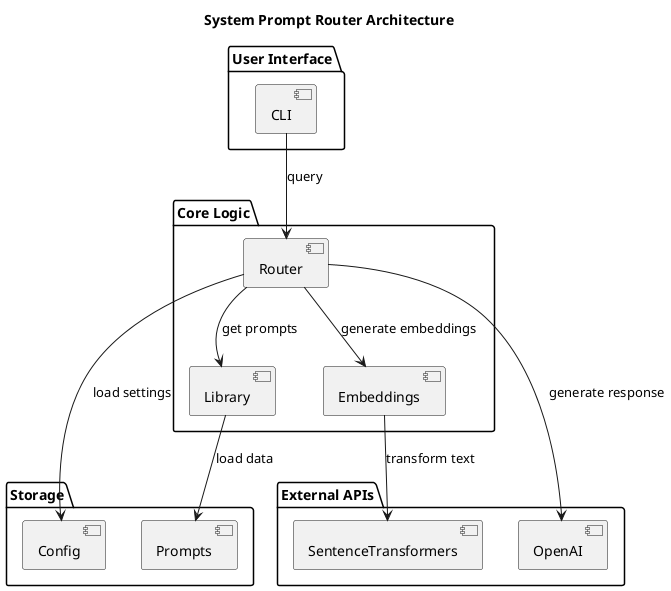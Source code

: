 @startuml
title System Prompt Router Architecture

package "User Interface" {
    [CLI] as cli
}

package "Core Logic" {
    [Router] as router
    [Library] as library
    [Embeddings] as embeddings
}

package "External APIs" {
    [OpenAI] as openai
    [SentenceTransformers] as st
}

package "Storage" {
    [Prompts] as prompts
    [Config] as config
}

cli --> router : query
router --> library : get prompts
router --> embeddings : generate embeddings
router --> openai : generate response
library --> prompts : load data
embeddings --> st : transform text
router --> config : load settings

@enduml

